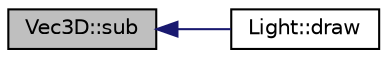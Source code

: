 digraph "Vec3D::sub"
{
  edge [fontname="Helvetica",fontsize="10",labelfontname="Helvetica",labelfontsize="10"];
  node [fontname="Helvetica",fontsize="10",shape=record];
  rankdir="LR";
  Node16 [label="Vec3D::sub",height=0.2,width=0.4,color="black", fillcolor="grey75", style="filled", fontcolor="black"];
  Node16 -> Node17 [dir="back",color="midnightblue",fontsize="10",style="solid",fontname="Helvetica"];
  Node17 [label="Light::draw",height=0.2,width=0.4,color="black", fillcolor="white", style="filled",URL="$namespace_light.html#ae13a56b5d4533eefae380ac74c16bf16"];
}
